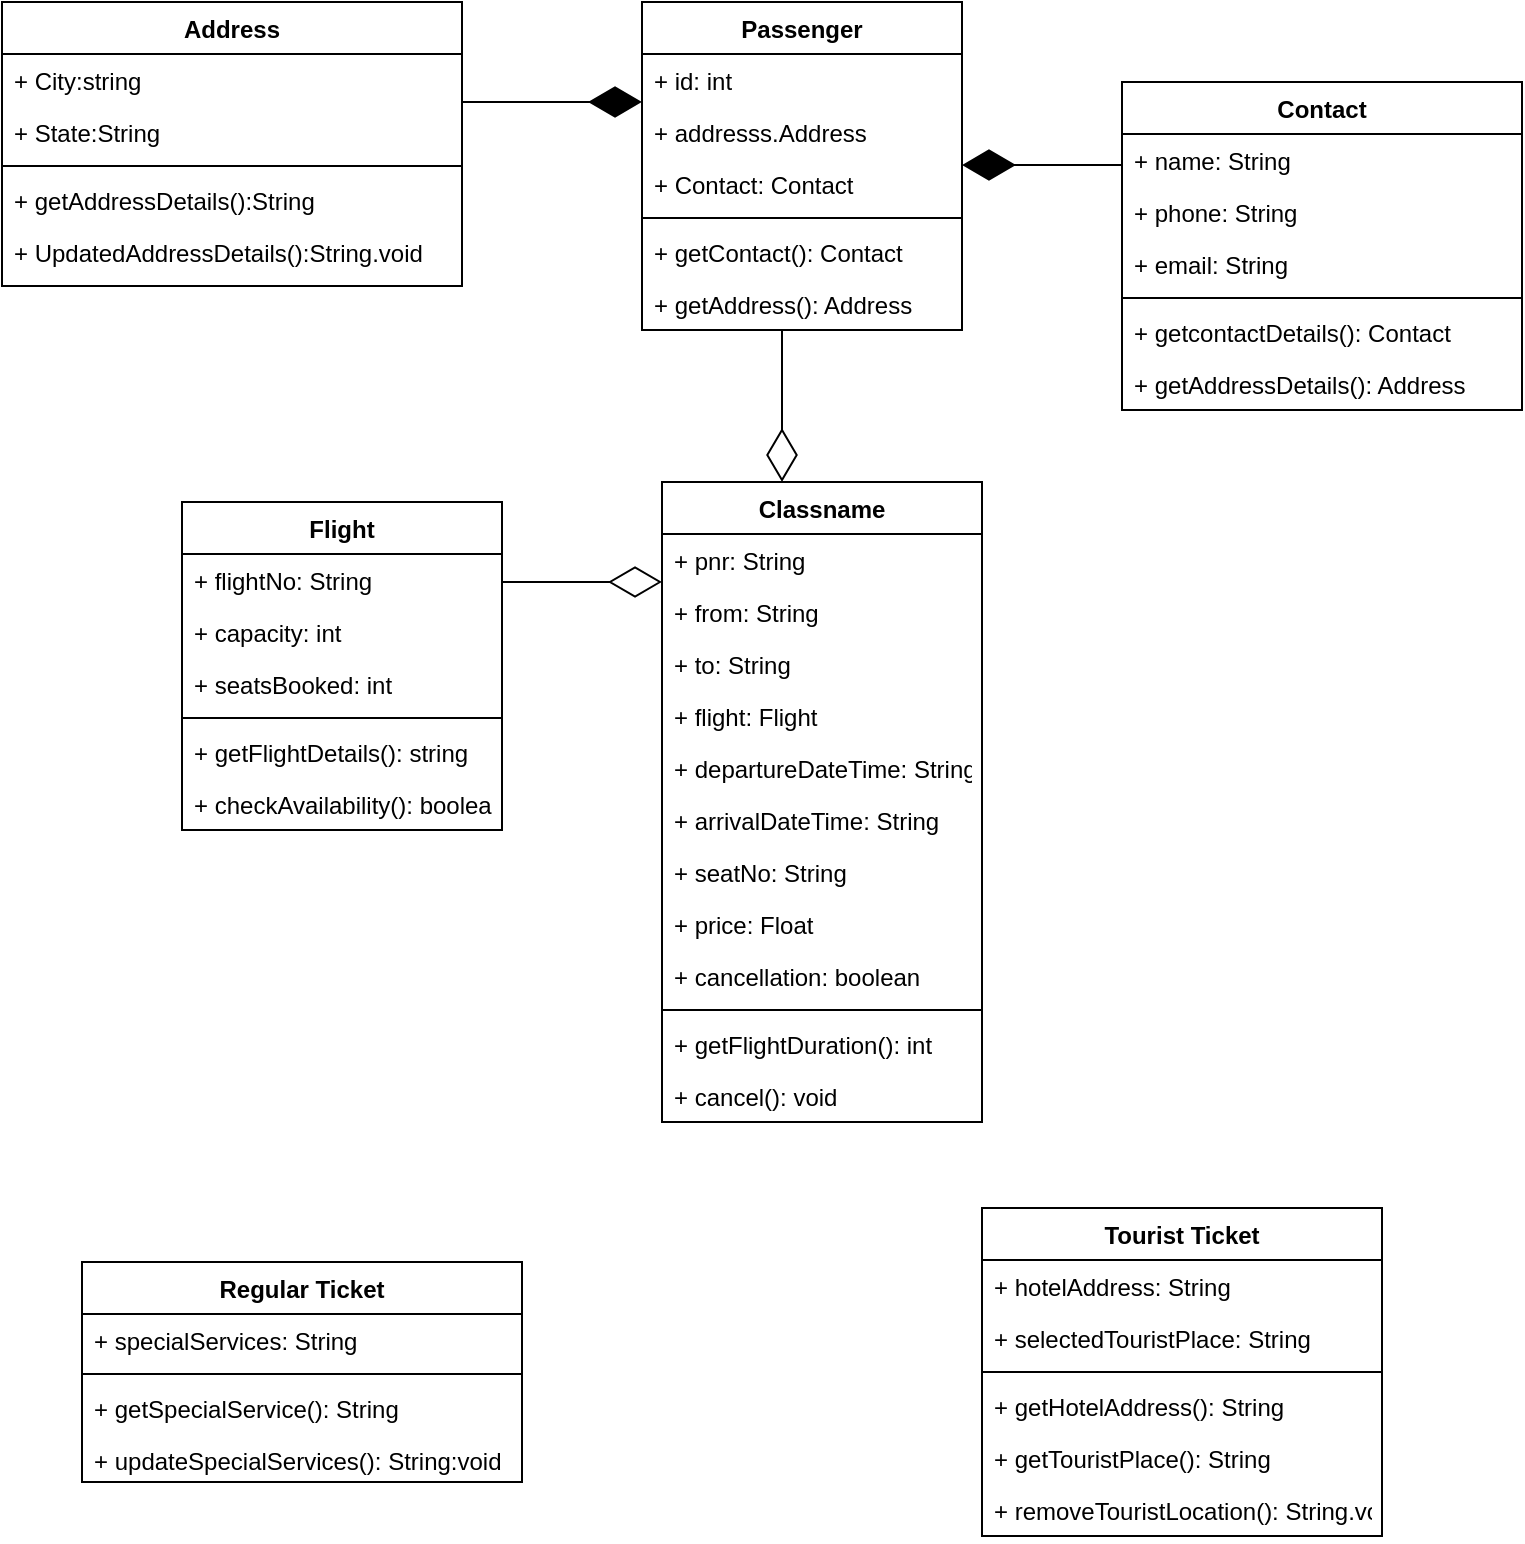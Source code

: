 <mxfile version="16.5.3" type="github">
  <diagram id="C5RBs43oDa-KdzZeNtuy" name="Page-1">
    <mxGraphModel dx="1038" dy="571" grid="1" gridSize="10" guides="1" tooltips="1" connect="1" arrows="1" fold="1" page="1" pageScale="1" pageWidth="827" pageHeight="1169" math="0" shadow="0">
      <root>
        <mxCell id="WIyWlLk6GJQsqaUBKTNV-0" />
        <mxCell id="WIyWlLk6GJQsqaUBKTNV-1" parent="WIyWlLk6GJQsqaUBKTNV-0" />
        <mxCell id="f1bCt1Lf4DXDPtoThlkk-0" value="Address" style="swimlane;fontStyle=1;align=center;verticalAlign=top;childLayout=stackLayout;horizontal=1;startSize=26;horizontalStack=0;resizeParent=1;resizeParentMax=0;resizeLast=0;collapsible=1;marginBottom=0;" vertex="1" parent="WIyWlLk6GJQsqaUBKTNV-1">
          <mxGeometry x="50" y="130" width="230" height="142" as="geometry" />
        </mxCell>
        <mxCell id="f1bCt1Lf4DXDPtoThlkk-1" value="+ City:string&#xa;" style="text;strokeColor=none;fillColor=none;align=left;verticalAlign=top;spacingLeft=4;spacingRight=4;overflow=hidden;rotatable=0;points=[[0,0.5],[1,0.5]];portConstraint=eastwest;" vertex="1" parent="f1bCt1Lf4DXDPtoThlkk-0">
          <mxGeometry y="26" width="230" height="26" as="geometry" />
        </mxCell>
        <mxCell id="f1bCt1Lf4DXDPtoThlkk-3" value="+ State:String" style="text;strokeColor=none;fillColor=none;align=left;verticalAlign=top;spacingLeft=4;spacingRight=4;overflow=hidden;rotatable=0;points=[[0,0.5],[1,0.5]];portConstraint=eastwest;" vertex="1" parent="f1bCt1Lf4DXDPtoThlkk-0">
          <mxGeometry y="52" width="230" height="26" as="geometry" />
        </mxCell>
        <mxCell id="f1bCt1Lf4DXDPtoThlkk-2" value="" style="line;strokeWidth=1;fillColor=none;align=left;verticalAlign=middle;spacingTop=-1;spacingLeft=3;spacingRight=3;rotatable=0;labelPosition=right;points=[];portConstraint=eastwest;" vertex="1" parent="f1bCt1Lf4DXDPtoThlkk-0">
          <mxGeometry y="78" width="230" height="8" as="geometry" />
        </mxCell>
        <mxCell id="f1bCt1Lf4DXDPtoThlkk-4" value="+ getAddressDetails():String" style="text;strokeColor=none;fillColor=none;align=left;verticalAlign=top;spacingLeft=4;spacingRight=4;overflow=hidden;rotatable=0;points=[[0,0.5],[1,0.5]];portConstraint=eastwest;" vertex="1" parent="f1bCt1Lf4DXDPtoThlkk-0">
          <mxGeometry y="86" width="230" height="26" as="geometry" />
        </mxCell>
        <mxCell id="f1bCt1Lf4DXDPtoThlkk-7" value="+ UpdatedAddressDetails():String.void" style="text;strokeColor=none;fillColor=none;align=left;verticalAlign=top;spacingLeft=4;spacingRight=4;overflow=hidden;rotatable=0;points=[[0,0.5],[1,0.5]];portConstraint=eastwest;" vertex="1" parent="f1bCt1Lf4DXDPtoThlkk-0">
          <mxGeometry y="112" width="230" height="30" as="geometry" />
        </mxCell>
        <mxCell id="f1bCt1Lf4DXDPtoThlkk-8" value="" style="endArrow=diamondThin;endFill=1;endSize=24;html=1;rounded=0;" edge="1" parent="WIyWlLk6GJQsqaUBKTNV-1">
          <mxGeometry width="160" relative="1" as="geometry">
            <mxPoint x="280" y="180" as="sourcePoint" />
            <mxPoint x="370" y="180" as="targetPoint" />
          </mxGeometry>
        </mxCell>
        <mxCell id="f1bCt1Lf4DXDPtoThlkk-9" value="Passenger" style="swimlane;fontStyle=1;align=center;verticalAlign=top;childLayout=stackLayout;horizontal=1;startSize=26;horizontalStack=0;resizeParent=1;resizeParentMax=0;resizeLast=0;collapsible=1;marginBottom=0;" vertex="1" parent="WIyWlLk6GJQsqaUBKTNV-1">
          <mxGeometry x="370" y="130" width="160" height="164" as="geometry" />
        </mxCell>
        <mxCell id="f1bCt1Lf4DXDPtoThlkk-10" value="+ id: int" style="text;strokeColor=none;fillColor=none;align=left;verticalAlign=top;spacingLeft=4;spacingRight=4;overflow=hidden;rotatable=0;points=[[0,0.5],[1,0.5]];portConstraint=eastwest;" vertex="1" parent="f1bCt1Lf4DXDPtoThlkk-9">
          <mxGeometry y="26" width="160" height="26" as="geometry" />
        </mxCell>
        <mxCell id="f1bCt1Lf4DXDPtoThlkk-13" value="+ addresss.Address" style="text;strokeColor=none;fillColor=none;align=left;verticalAlign=top;spacingLeft=4;spacingRight=4;overflow=hidden;rotatable=0;points=[[0,0.5],[1,0.5]];portConstraint=eastwest;" vertex="1" parent="f1bCt1Lf4DXDPtoThlkk-9">
          <mxGeometry y="52" width="160" height="26" as="geometry" />
        </mxCell>
        <mxCell id="f1bCt1Lf4DXDPtoThlkk-14" value="+ Contact: Contact" style="text;strokeColor=none;fillColor=none;align=left;verticalAlign=top;spacingLeft=4;spacingRight=4;overflow=hidden;rotatable=0;points=[[0,0.5],[1,0.5]];portConstraint=eastwest;" vertex="1" parent="f1bCt1Lf4DXDPtoThlkk-9">
          <mxGeometry y="78" width="160" height="26" as="geometry" />
        </mxCell>
        <mxCell id="f1bCt1Lf4DXDPtoThlkk-11" value="" style="line;strokeWidth=1;fillColor=none;align=left;verticalAlign=middle;spacingTop=-1;spacingLeft=3;spacingRight=3;rotatable=0;labelPosition=right;points=[];portConstraint=eastwest;" vertex="1" parent="f1bCt1Lf4DXDPtoThlkk-9">
          <mxGeometry y="104" width="160" height="8" as="geometry" />
        </mxCell>
        <mxCell id="f1bCt1Lf4DXDPtoThlkk-12" value="+ getContact(): Contact" style="text;strokeColor=none;fillColor=none;align=left;verticalAlign=top;spacingLeft=4;spacingRight=4;overflow=hidden;rotatable=0;points=[[0,0.5],[1,0.5]];portConstraint=eastwest;" vertex="1" parent="f1bCt1Lf4DXDPtoThlkk-9">
          <mxGeometry y="112" width="160" height="26" as="geometry" />
        </mxCell>
        <mxCell id="f1bCt1Lf4DXDPtoThlkk-15" value="+ getAddress(): Address" style="text;strokeColor=none;fillColor=none;align=left;verticalAlign=top;spacingLeft=4;spacingRight=4;overflow=hidden;rotatable=0;points=[[0,0.5],[1,0.5]];portConstraint=eastwest;" vertex="1" parent="f1bCt1Lf4DXDPtoThlkk-9">
          <mxGeometry y="138" width="160" height="26" as="geometry" />
        </mxCell>
        <mxCell id="f1bCt1Lf4DXDPtoThlkk-17" value="Contact" style="swimlane;fontStyle=1;align=center;verticalAlign=top;childLayout=stackLayout;horizontal=1;startSize=26;horizontalStack=0;resizeParent=1;resizeParentMax=0;resizeLast=0;collapsible=1;marginBottom=0;" vertex="1" parent="WIyWlLk6GJQsqaUBKTNV-1">
          <mxGeometry x="610" y="170" width="200" height="164" as="geometry" />
        </mxCell>
        <mxCell id="f1bCt1Lf4DXDPtoThlkk-18" value="+ name: String" style="text;strokeColor=none;fillColor=none;align=left;verticalAlign=top;spacingLeft=4;spacingRight=4;overflow=hidden;rotatable=0;points=[[0,0.5],[1,0.5]];portConstraint=eastwest;" vertex="1" parent="f1bCt1Lf4DXDPtoThlkk-17">
          <mxGeometry y="26" width="200" height="26" as="geometry" />
        </mxCell>
        <mxCell id="f1bCt1Lf4DXDPtoThlkk-25" value="+ phone: String" style="text;strokeColor=none;fillColor=none;align=left;verticalAlign=top;spacingLeft=4;spacingRight=4;overflow=hidden;rotatable=0;points=[[0,0.5],[1,0.5]];portConstraint=eastwest;" vertex="1" parent="f1bCt1Lf4DXDPtoThlkk-17">
          <mxGeometry y="52" width="200" height="26" as="geometry" />
        </mxCell>
        <mxCell id="f1bCt1Lf4DXDPtoThlkk-26" value="+ email: String" style="text;strokeColor=none;fillColor=none;align=left;verticalAlign=top;spacingLeft=4;spacingRight=4;overflow=hidden;rotatable=0;points=[[0,0.5],[1,0.5]];portConstraint=eastwest;" vertex="1" parent="f1bCt1Lf4DXDPtoThlkk-17">
          <mxGeometry y="78" width="200" height="26" as="geometry" />
        </mxCell>
        <mxCell id="f1bCt1Lf4DXDPtoThlkk-19" value="" style="line;strokeWidth=1;fillColor=none;align=left;verticalAlign=middle;spacingTop=-1;spacingLeft=3;spacingRight=3;rotatable=0;labelPosition=right;points=[];portConstraint=eastwest;" vertex="1" parent="f1bCt1Lf4DXDPtoThlkk-17">
          <mxGeometry y="104" width="200" height="8" as="geometry" />
        </mxCell>
        <mxCell id="f1bCt1Lf4DXDPtoThlkk-20" value="+ getcontactDetails(): Contact" style="text;strokeColor=none;fillColor=none;align=left;verticalAlign=top;spacingLeft=4;spacingRight=4;overflow=hidden;rotatable=0;points=[[0,0.5],[1,0.5]];portConstraint=eastwest;" vertex="1" parent="f1bCt1Lf4DXDPtoThlkk-17">
          <mxGeometry y="112" width="200" height="26" as="geometry" />
        </mxCell>
        <mxCell id="f1bCt1Lf4DXDPtoThlkk-27" value="+ getAddressDetails(): Address" style="text;strokeColor=none;fillColor=none;align=left;verticalAlign=top;spacingLeft=4;spacingRight=4;overflow=hidden;rotatable=0;points=[[0,0.5],[1,0.5]];portConstraint=eastwest;" vertex="1" parent="f1bCt1Lf4DXDPtoThlkk-17">
          <mxGeometry y="138" width="200" height="26" as="geometry" />
        </mxCell>
        <mxCell id="f1bCt1Lf4DXDPtoThlkk-24" value="" style="endArrow=diamondThin;endFill=1;endSize=24;html=1;rounded=0;" edge="1" parent="WIyWlLk6GJQsqaUBKTNV-1">
          <mxGeometry width="160" relative="1" as="geometry">
            <mxPoint x="610" y="211.5" as="sourcePoint" />
            <mxPoint x="530" y="211.5" as="targetPoint" />
          </mxGeometry>
        </mxCell>
        <mxCell id="f1bCt1Lf4DXDPtoThlkk-28" value="" style="endArrow=diamondThin;endFill=0;endSize=24;html=1;rounded=0;" edge="1" parent="WIyWlLk6GJQsqaUBKTNV-1">
          <mxGeometry width="160" relative="1" as="geometry">
            <mxPoint x="440" y="294" as="sourcePoint" />
            <mxPoint x="440" y="370" as="targetPoint" />
          </mxGeometry>
        </mxCell>
        <mxCell id="f1bCt1Lf4DXDPtoThlkk-29" value="Classname" style="swimlane;fontStyle=1;align=center;verticalAlign=top;childLayout=stackLayout;horizontal=1;startSize=26;horizontalStack=0;resizeParent=1;resizeParentMax=0;resizeLast=0;collapsible=1;marginBottom=0;" vertex="1" parent="WIyWlLk6GJQsqaUBKTNV-1">
          <mxGeometry x="380" y="370" width="160" height="320" as="geometry" />
        </mxCell>
        <mxCell id="f1bCt1Lf4DXDPtoThlkk-30" value="+ pnr: String" style="text;strokeColor=none;fillColor=none;align=left;verticalAlign=top;spacingLeft=4;spacingRight=4;overflow=hidden;rotatable=0;points=[[0,0.5],[1,0.5]];portConstraint=eastwest;" vertex="1" parent="f1bCt1Lf4DXDPtoThlkk-29">
          <mxGeometry y="26" width="160" height="26" as="geometry" />
        </mxCell>
        <mxCell id="f1bCt1Lf4DXDPtoThlkk-33" value="+ from: String" style="text;strokeColor=none;fillColor=none;align=left;verticalAlign=top;spacingLeft=4;spacingRight=4;overflow=hidden;rotatable=0;points=[[0,0.5],[1,0.5]];portConstraint=eastwest;" vertex="1" parent="f1bCt1Lf4DXDPtoThlkk-29">
          <mxGeometry y="52" width="160" height="26" as="geometry" />
        </mxCell>
        <mxCell id="f1bCt1Lf4DXDPtoThlkk-34" value="+ to: String" style="text;strokeColor=none;fillColor=none;align=left;verticalAlign=top;spacingLeft=4;spacingRight=4;overflow=hidden;rotatable=0;points=[[0,0.5],[1,0.5]];portConstraint=eastwest;" vertex="1" parent="f1bCt1Lf4DXDPtoThlkk-29">
          <mxGeometry y="78" width="160" height="26" as="geometry" />
        </mxCell>
        <mxCell id="f1bCt1Lf4DXDPtoThlkk-35" value="+ flight: Flight" style="text;strokeColor=none;fillColor=none;align=left;verticalAlign=top;spacingLeft=4;spacingRight=4;overflow=hidden;rotatable=0;points=[[0,0.5],[1,0.5]];portConstraint=eastwest;" vertex="1" parent="f1bCt1Lf4DXDPtoThlkk-29">
          <mxGeometry y="104" width="160" height="26" as="geometry" />
        </mxCell>
        <mxCell id="f1bCt1Lf4DXDPtoThlkk-36" value="+ departureDateTime: String" style="text;strokeColor=none;fillColor=none;align=left;verticalAlign=top;spacingLeft=4;spacingRight=4;overflow=hidden;rotatable=0;points=[[0,0.5],[1,0.5]];portConstraint=eastwest;" vertex="1" parent="f1bCt1Lf4DXDPtoThlkk-29">
          <mxGeometry y="130" width="160" height="26" as="geometry" />
        </mxCell>
        <mxCell id="f1bCt1Lf4DXDPtoThlkk-37" value="+ arrivalDateTime: String" style="text;strokeColor=none;fillColor=none;align=left;verticalAlign=top;spacingLeft=4;spacingRight=4;overflow=hidden;rotatable=0;points=[[0,0.5],[1,0.5]];portConstraint=eastwest;" vertex="1" parent="f1bCt1Lf4DXDPtoThlkk-29">
          <mxGeometry y="156" width="160" height="26" as="geometry" />
        </mxCell>
        <mxCell id="f1bCt1Lf4DXDPtoThlkk-38" value="+ seatNo: String" style="text;strokeColor=none;fillColor=none;align=left;verticalAlign=top;spacingLeft=4;spacingRight=4;overflow=hidden;rotatable=0;points=[[0,0.5],[1,0.5]];portConstraint=eastwest;" vertex="1" parent="f1bCt1Lf4DXDPtoThlkk-29">
          <mxGeometry y="182" width="160" height="26" as="geometry" />
        </mxCell>
        <mxCell id="f1bCt1Lf4DXDPtoThlkk-39" value="+ price: Float" style="text;strokeColor=none;fillColor=none;align=left;verticalAlign=top;spacingLeft=4;spacingRight=4;overflow=hidden;rotatable=0;points=[[0,0.5],[1,0.5]];portConstraint=eastwest;" vertex="1" parent="f1bCt1Lf4DXDPtoThlkk-29">
          <mxGeometry y="208" width="160" height="26" as="geometry" />
        </mxCell>
        <mxCell id="f1bCt1Lf4DXDPtoThlkk-40" value="+ cancellation: boolean" style="text;strokeColor=none;fillColor=none;align=left;verticalAlign=top;spacingLeft=4;spacingRight=4;overflow=hidden;rotatable=0;points=[[0,0.5],[1,0.5]];portConstraint=eastwest;" vertex="1" parent="f1bCt1Lf4DXDPtoThlkk-29">
          <mxGeometry y="234" width="160" height="26" as="geometry" />
        </mxCell>
        <mxCell id="f1bCt1Lf4DXDPtoThlkk-31" value="" style="line;strokeWidth=1;fillColor=none;align=left;verticalAlign=middle;spacingTop=-1;spacingLeft=3;spacingRight=3;rotatable=0;labelPosition=right;points=[];portConstraint=eastwest;" vertex="1" parent="f1bCt1Lf4DXDPtoThlkk-29">
          <mxGeometry y="260" width="160" height="8" as="geometry" />
        </mxCell>
        <mxCell id="f1bCt1Lf4DXDPtoThlkk-32" value="+ getFlightDuration(): int" style="text;strokeColor=none;fillColor=none;align=left;verticalAlign=top;spacingLeft=4;spacingRight=4;overflow=hidden;rotatable=0;points=[[0,0.5],[1,0.5]];portConstraint=eastwest;" vertex="1" parent="f1bCt1Lf4DXDPtoThlkk-29">
          <mxGeometry y="268" width="160" height="26" as="geometry" />
        </mxCell>
        <mxCell id="f1bCt1Lf4DXDPtoThlkk-70" value="+ cancel(): void" style="text;strokeColor=none;fillColor=none;align=left;verticalAlign=top;spacingLeft=4;spacingRight=4;overflow=hidden;rotatable=0;points=[[0,0.5],[1,0.5]];portConstraint=eastwest;" vertex="1" parent="f1bCt1Lf4DXDPtoThlkk-29">
          <mxGeometry y="294" width="160" height="26" as="geometry" />
        </mxCell>
        <mxCell id="f1bCt1Lf4DXDPtoThlkk-41" value="" style="endArrow=diamondThin;endFill=0;endSize=24;html=1;rounded=0;" edge="1" parent="WIyWlLk6GJQsqaUBKTNV-1">
          <mxGeometry width="160" relative="1" as="geometry">
            <mxPoint x="300" y="420" as="sourcePoint" />
            <mxPoint x="380" y="420" as="targetPoint" />
          </mxGeometry>
        </mxCell>
        <mxCell id="f1bCt1Lf4DXDPtoThlkk-42" value="Flight" style="swimlane;fontStyle=1;align=center;verticalAlign=top;childLayout=stackLayout;horizontal=1;startSize=26;horizontalStack=0;resizeParent=1;resizeParentMax=0;resizeLast=0;collapsible=1;marginBottom=0;" vertex="1" parent="WIyWlLk6GJQsqaUBKTNV-1">
          <mxGeometry x="140" y="380" width="160" height="164" as="geometry" />
        </mxCell>
        <mxCell id="f1bCt1Lf4DXDPtoThlkk-48" value="+ flightNo: String" style="text;strokeColor=none;fillColor=none;align=left;verticalAlign=top;spacingLeft=4;spacingRight=4;overflow=hidden;rotatable=0;points=[[0,0.5],[1,0.5]];portConstraint=eastwest;" vertex="1" parent="f1bCt1Lf4DXDPtoThlkk-42">
          <mxGeometry y="26" width="160" height="26" as="geometry" />
        </mxCell>
        <mxCell id="f1bCt1Lf4DXDPtoThlkk-50" value="+ capacity: int" style="text;strokeColor=none;fillColor=none;align=left;verticalAlign=top;spacingLeft=4;spacingRight=4;overflow=hidden;rotatable=0;points=[[0,0.5],[1,0.5]];portConstraint=eastwest;" vertex="1" parent="f1bCt1Lf4DXDPtoThlkk-42">
          <mxGeometry y="52" width="160" height="26" as="geometry" />
        </mxCell>
        <mxCell id="f1bCt1Lf4DXDPtoThlkk-43" value="+ seatsBooked: int" style="text;strokeColor=none;fillColor=none;align=left;verticalAlign=top;spacingLeft=4;spacingRight=4;overflow=hidden;rotatable=0;points=[[0,0.5],[1,0.5]];portConstraint=eastwest;" vertex="1" parent="f1bCt1Lf4DXDPtoThlkk-42">
          <mxGeometry y="78" width="160" height="26" as="geometry" />
        </mxCell>
        <mxCell id="f1bCt1Lf4DXDPtoThlkk-44" value="" style="line;strokeWidth=1;fillColor=none;align=left;verticalAlign=middle;spacingTop=-1;spacingLeft=3;spacingRight=3;rotatable=0;labelPosition=right;points=[];portConstraint=eastwest;" vertex="1" parent="f1bCt1Lf4DXDPtoThlkk-42">
          <mxGeometry y="104" width="160" height="8" as="geometry" />
        </mxCell>
        <mxCell id="f1bCt1Lf4DXDPtoThlkk-52" value="+ getFlightDetails(): string" style="text;strokeColor=none;fillColor=none;align=left;verticalAlign=top;spacingLeft=4;spacingRight=4;overflow=hidden;rotatable=0;points=[[0,0.5],[1,0.5]];portConstraint=eastwest;" vertex="1" parent="f1bCt1Lf4DXDPtoThlkk-42">
          <mxGeometry y="112" width="160" height="26" as="geometry" />
        </mxCell>
        <mxCell id="f1bCt1Lf4DXDPtoThlkk-45" value="+ checkAvailability(): boolean" style="text;strokeColor=none;fillColor=none;align=left;verticalAlign=top;spacingLeft=4;spacingRight=4;overflow=hidden;rotatable=0;points=[[0,0.5],[1,0.5]];portConstraint=eastwest;" vertex="1" parent="f1bCt1Lf4DXDPtoThlkk-42">
          <mxGeometry y="138" width="160" height="26" as="geometry" />
        </mxCell>
        <mxCell id="f1bCt1Lf4DXDPtoThlkk-55" value="Regular Ticket" style="swimlane;fontStyle=1;align=center;verticalAlign=top;childLayout=stackLayout;horizontal=1;startSize=26;horizontalStack=0;resizeParent=1;resizeParentMax=0;resizeLast=0;collapsible=1;marginBottom=0;" vertex="1" parent="WIyWlLk6GJQsqaUBKTNV-1">
          <mxGeometry x="90" y="760" width="220" height="110" as="geometry" />
        </mxCell>
        <mxCell id="f1bCt1Lf4DXDPtoThlkk-56" value="+ specialServices: String" style="text;strokeColor=none;fillColor=none;align=left;verticalAlign=top;spacingLeft=4;spacingRight=4;overflow=hidden;rotatable=0;points=[[0,0.5],[1,0.5]];portConstraint=eastwest;" vertex="1" parent="f1bCt1Lf4DXDPtoThlkk-55">
          <mxGeometry y="26" width="220" height="26" as="geometry" />
        </mxCell>
        <mxCell id="f1bCt1Lf4DXDPtoThlkk-57" value="" style="line;strokeWidth=1;fillColor=none;align=left;verticalAlign=middle;spacingTop=-1;spacingLeft=3;spacingRight=3;rotatable=0;labelPosition=right;points=[];portConstraint=eastwest;" vertex="1" parent="f1bCt1Lf4DXDPtoThlkk-55">
          <mxGeometry y="52" width="220" height="8" as="geometry" />
        </mxCell>
        <mxCell id="f1bCt1Lf4DXDPtoThlkk-58" value="+ getSpecialService(): String" style="text;strokeColor=none;fillColor=none;align=left;verticalAlign=top;spacingLeft=4;spacingRight=4;overflow=hidden;rotatable=0;points=[[0,0.5],[1,0.5]];portConstraint=eastwest;" vertex="1" parent="f1bCt1Lf4DXDPtoThlkk-55">
          <mxGeometry y="60" width="220" height="26" as="geometry" />
        </mxCell>
        <mxCell id="f1bCt1Lf4DXDPtoThlkk-60" value="+ updateSpecialServices(): String:void" style="text;strokeColor=none;fillColor=none;align=left;verticalAlign=top;spacingLeft=4;spacingRight=4;overflow=hidden;rotatable=0;points=[[0,0.5],[1,0.5]];portConstraint=eastwest;" vertex="1" parent="f1bCt1Lf4DXDPtoThlkk-55">
          <mxGeometry y="86" width="220" height="24" as="geometry" />
        </mxCell>
        <mxCell id="f1bCt1Lf4DXDPtoThlkk-62" value="Tourist Ticket" style="swimlane;fontStyle=1;align=center;verticalAlign=top;childLayout=stackLayout;horizontal=1;startSize=26;horizontalStack=0;resizeParent=1;resizeParentMax=0;resizeLast=0;collapsible=1;marginBottom=0;" vertex="1" parent="WIyWlLk6GJQsqaUBKTNV-1">
          <mxGeometry x="540" y="733" width="200" height="164" as="geometry" />
        </mxCell>
        <mxCell id="f1bCt1Lf4DXDPtoThlkk-63" value="+ hotelAddress: String" style="text;strokeColor=none;fillColor=none;align=left;verticalAlign=top;spacingLeft=4;spacingRight=4;overflow=hidden;rotatable=0;points=[[0,0.5],[1,0.5]];portConstraint=eastwest;" vertex="1" parent="f1bCt1Lf4DXDPtoThlkk-62">
          <mxGeometry y="26" width="200" height="26" as="geometry" />
        </mxCell>
        <mxCell id="f1bCt1Lf4DXDPtoThlkk-66" value="+ selectedTouristPlace: String" style="text;strokeColor=none;fillColor=none;align=left;verticalAlign=top;spacingLeft=4;spacingRight=4;overflow=hidden;rotatable=0;points=[[0,0.5],[1,0.5]];portConstraint=eastwest;" vertex="1" parent="f1bCt1Lf4DXDPtoThlkk-62">
          <mxGeometry y="52" width="200" height="26" as="geometry" />
        </mxCell>
        <mxCell id="f1bCt1Lf4DXDPtoThlkk-64" value="" style="line;strokeWidth=1;fillColor=none;align=left;verticalAlign=middle;spacingTop=-1;spacingLeft=3;spacingRight=3;rotatable=0;labelPosition=right;points=[];portConstraint=eastwest;" vertex="1" parent="f1bCt1Lf4DXDPtoThlkk-62">
          <mxGeometry y="78" width="200" height="8" as="geometry" />
        </mxCell>
        <mxCell id="f1bCt1Lf4DXDPtoThlkk-65" value="+ getHotelAddress(): String" style="text;strokeColor=none;fillColor=none;align=left;verticalAlign=top;spacingLeft=4;spacingRight=4;overflow=hidden;rotatable=0;points=[[0,0.5],[1,0.5]];portConstraint=eastwest;" vertex="1" parent="f1bCt1Lf4DXDPtoThlkk-62">
          <mxGeometry y="86" width="200" height="26" as="geometry" />
        </mxCell>
        <mxCell id="f1bCt1Lf4DXDPtoThlkk-67" value="+ getTouristPlace(): String" style="text;strokeColor=none;fillColor=none;align=left;verticalAlign=top;spacingLeft=4;spacingRight=4;overflow=hidden;rotatable=0;points=[[0,0.5],[1,0.5]];portConstraint=eastwest;" vertex="1" parent="f1bCt1Lf4DXDPtoThlkk-62">
          <mxGeometry y="112" width="200" height="26" as="geometry" />
        </mxCell>
        <mxCell id="f1bCt1Lf4DXDPtoThlkk-68" value="+ removeTouristLocation(): String.void" style="text;strokeColor=none;fillColor=none;align=left;verticalAlign=top;spacingLeft=4;spacingRight=4;overflow=hidden;rotatable=0;points=[[0,0.5],[1,0.5]];portConstraint=eastwest;" vertex="1" parent="f1bCt1Lf4DXDPtoThlkk-62">
          <mxGeometry y="138" width="200" height="26" as="geometry" />
        </mxCell>
      </root>
    </mxGraphModel>
  </diagram>
</mxfile>
